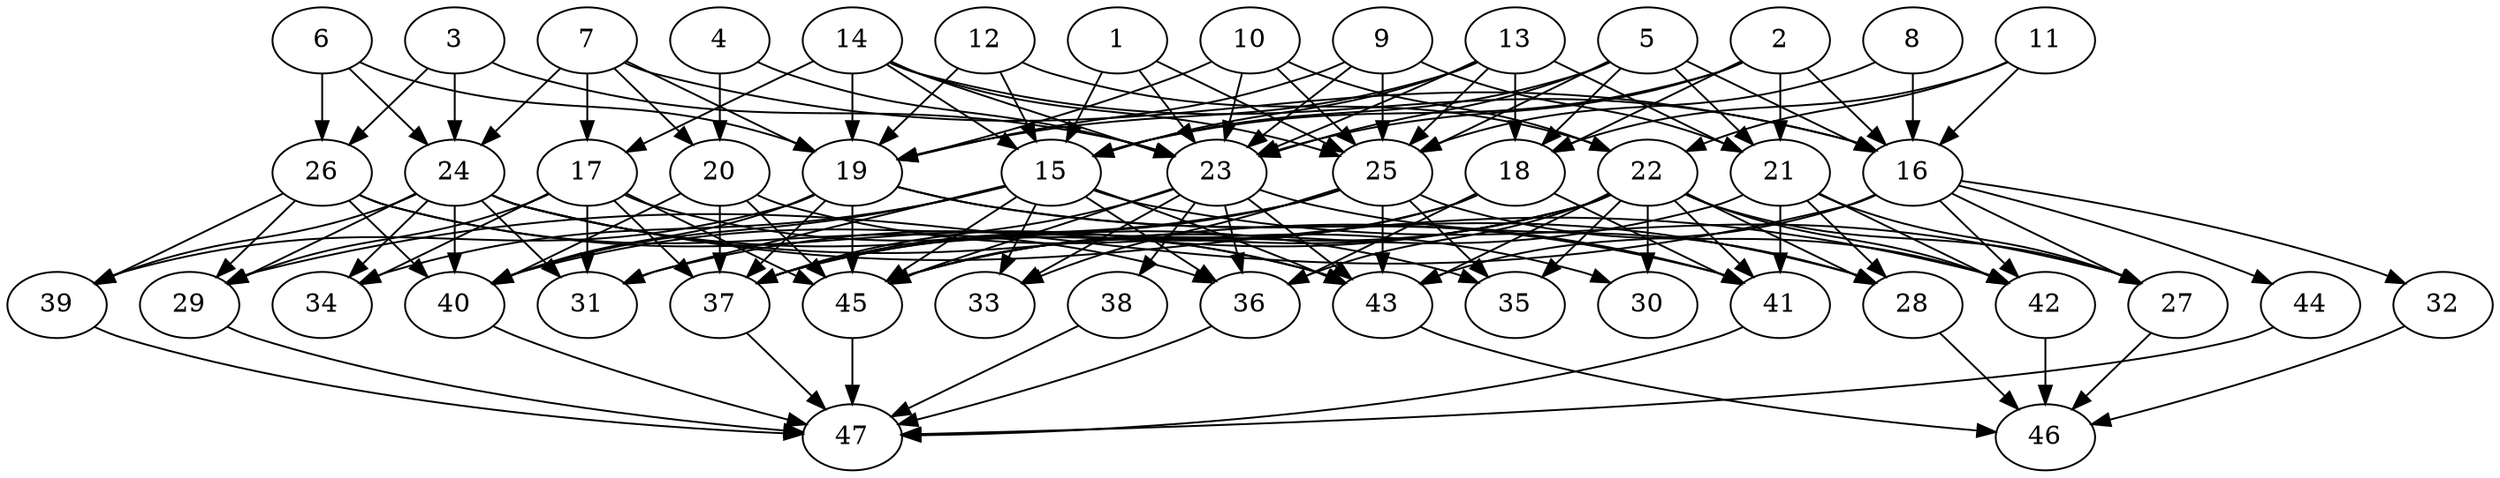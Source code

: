 // DAG (tier=3-complex, mode=data, n=47, ccr=0.549, fat=0.777, density=0.642, regular=0.391, jump=0.269, mindata=4194304, maxdata=33554432)
// DAG automatically generated by daggen at Sun Aug 24 16:33:35 2025
// /home/ermia/Project/Environments/daggen/bin/daggen --dot --ccr 0.549 --fat 0.777 --regular 0.391 --density 0.642 --jump 0.269 --mindata 4194304 --maxdata 33554432 -n 47 
digraph G {
  1 [size="85292392020475360", alpha="0.20", expect_size="42646196010237680"]
  1 -> 15 [size ="2153662101061632"]
  1 -> 23 [size ="2153662101061632"]
  1 -> 25 [size ="2153662101061632"]
  2 [size="7901250831866353664", alpha="0.14", expect_size="3950625415933176832"]
  2 -> 15 [size ="4123447449878528"]
  2 -> 16 [size ="4123447449878528"]
  2 -> 18 [size ="4123447449878528"]
  2 -> 21 [size ="4123447449878528"]
  2 -> 23 [size ="4123447449878528"]
  3 [size="25102941178287899017216", alpha="0.03", expect_size="12551470589143949508608"]
  3 -> 23 [size ="6858667131404288"]
  3 -> 24 [size ="6858667131404288"]
  3 -> 26 [size ="6858667131404288"]
  4 [size="2794165514564039680", alpha="0.16", expect_size="1397082757282019840"]
  4 -> 20 [size ="4234661794414592"]
  4 -> 23 [size ="4234661794414592"]
  5 [size="4891661273781884928", alpha="0.19", expect_size="2445830636890942464"]
  5 -> 15 [size ="6403541568585728"]
  5 -> 16 [size ="6403541568585728"]
  5 -> 18 [size ="6403541568585728"]
  5 -> 21 [size ="6403541568585728"]
  5 -> 23 [size ="6403541568585728"]
  5 -> 25 [size ="6403541568585728"]
  6 [size="1555476824421564416000", alpha="0.16", expect_size="777738412210782208000"]
  6 -> 19 [size ="1073986981068800"]
  6 -> 24 [size ="1073986981068800"]
  6 -> 26 [size ="1073986981068800"]
  7 [size="11963465722561964032", alpha="0.05", expect_size="5981732861280982016"]
  7 -> 16 [size ="7768745434939392"]
  7 -> 17 [size ="7768745434939392"]
  7 -> 19 [size ="7768745434939392"]
  7 -> 20 [size ="7768745434939392"]
  7 -> 24 [size ="7768745434939392"]
  8 [size="11541116738147153084416", alpha="0.01", expect_size="5770558369073576542208"]
  8 -> 16 [size ="4085594024050688"]
  8 -> 25 [size ="4085594024050688"]
  9 [size="10214041901854253056", alpha="0.06", expect_size="5107020950927126528"]
  9 -> 19 [size ="4404450340896768"]
  9 -> 21 [size ="4404450340896768"]
  9 -> 23 [size ="4404450340896768"]
  9 -> 25 [size ="4404450340896768"]
  10 [size="896230737445300480", alpha="0.02", expect_size="448115368722650240"]
  10 -> 19 [size ="1119642684751872"]
  10 -> 22 [size ="1119642684751872"]
  10 -> 23 [size ="1119642684751872"]
  10 -> 25 [size ="1119642684751872"]
  11 [size="319053302599996407808", alpha="0.15", expect_size="159526651299998203904"]
  11 -> 16 [size ="373535730040832"]
  11 -> 18 [size ="373535730040832"]
  11 -> 22 [size ="373535730040832"]
  12 [size="8498200804490917", alpha="0.18", expect_size="4249100402245458"]
  12 -> 15 [size ="323915998035968"]
  12 -> 19 [size ="323915998035968"]
  12 -> 22 [size ="323915998035968"]
  13 [size="3440219980404294656", alpha="0.14", expect_size="1720109990202147328"]
  13 -> 15 [size ="2492085114503168"]
  13 -> 18 [size ="2492085114503168"]
  13 -> 19 [size ="2492085114503168"]
  13 -> 21 [size ="2492085114503168"]
  13 -> 23 [size ="2492085114503168"]
  13 -> 25 [size ="2492085114503168"]
  14 [size="19617707273997336444928", alpha="0.14", expect_size="9808853636998668222464"]
  14 -> 15 [size ="5819095530340352"]
  14 -> 16 [size ="5819095530340352"]
  14 -> 17 [size ="5819095530340352"]
  14 -> 19 [size ="5819095530340352"]
  14 -> 23 [size ="5819095530340352"]
  14 -> 25 [size ="5819095530340352"]
  15 [size="5332902141567368192", alpha="0.12", expect_size="2666451070783684096"]
  15 -> 27 [size ="8495705157009408"]
  15 -> 31 [size ="8495705157009408"]
  15 -> 33 [size ="8495705157009408"]
  15 -> 34 [size ="8495705157009408"]
  15 -> 36 [size ="8495705157009408"]
  15 -> 40 [size ="8495705157009408"]
  15 -> 43 [size ="8495705157009408"]
  15 -> 45 [size ="8495705157009408"]
  16 [size="800151371166355712", alpha="0.17", expect_size="400075685583177856"]
  16 -> 27 [size ="691001316343808"]
  16 -> 29 [size ="691001316343808"]
  16 -> 32 [size ="691001316343808"]
  16 -> 42 [size ="691001316343808"]
  16 -> 43 [size ="691001316343808"]
  16 -> 44 [size ="691001316343808"]
  17 [size="84479697227874304000", alpha="0.05", expect_size="42239848613937152000"]
  17 -> 29 [size ="154025118924800"]
  17 -> 31 [size ="154025118924800"]
  17 -> 34 [size ="154025118924800"]
  17 -> 37 [size ="154025118924800"]
  17 -> 43 [size ="154025118924800"]
  17 -> 45 [size ="154025118924800"]
  18 [size="22318296451642294272000", alpha="0.18", expect_size="11159148225821147136000"]
  18 -> 36 [size ="6341578142515200"]
  18 -> 37 [size ="6341578142515200"]
  18 -> 41 [size ="6341578142515200"]
  18 -> 45 [size ="6341578142515200"]
  19 [size="361236206492581888000", alpha="0.03", expect_size="180618103246290944000"]
  19 -> 28 [size ="405773955891200"]
  19 -> 37 [size ="405773955891200"]
  19 -> 39 [size ="405773955891200"]
  19 -> 40 [size ="405773955891200"]
  19 -> 41 [size ="405773955891200"]
  19 -> 45 [size ="405773955891200"]
  20 [size="36516966026771720830976", alpha="0.09", expect_size="18258483013385860415488"]
  20 -> 30 [size ="8805481560670208"]
  20 -> 37 [size ="8805481560670208"]
  20 -> 40 [size ="8805481560670208"]
  20 -> 45 [size ="8805481560670208"]
  21 [size="183916746731195200", alpha="0.06", expect_size="91958373365597600"]
  21 -> 27 [size ="3087224639848448"]
  21 -> 28 [size ="3087224639848448"]
  21 -> 41 [size ="3087224639848448"]
  21 -> 42 [size ="3087224639848448"]
  21 -> 45 [size ="3087224639848448"]
  22 [size="5957044297658404864", alpha="0.09", expect_size="2978522148829202432"]
  22 -> 27 [size ="2662925768589312"]
  22 -> 28 [size ="2662925768589312"]
  22 -> 30 [size ="2662925768589312"]
  22 -> 31 [size ="2662925768589312"]
  22 -> 35 [size ="2662925768589312"]
  22 -> 36 [size ="2662925768589312"]
  22 -> 37 [size ="2662925768589312"]
  22 -> 41 [size ="2662925768589312"]
  22 -> 42 [size ="2662925768589312"]
  22 -> 43 [size ="2662925768589312"]
  22 -> 45 [size ="2662925768589312"]
  23 [size="19055591955377313284096", alpha="0.19", expect_size="9527795977688656642048"]
  23 -> 28 [size ="5707399637762048"]
  23 -> 33 [size ="5707399637762048"]
  23 -> 36 [size ="5707399637762048"]
  23 -> 37 [size ="5707399637762048"]
  23 -> 38 [size ="5707399637762048"]
  23 -> 43 [size ="5707399637762048"]
  23 -> 45 [size ="5707399637762048"]
  24 [size="1978049184404958464", alpha="0.05", expect_size="989024592202479232"]
  24 -> 29 [size ="922907278573568"]
  24 -> 31 [size ="922907278573568"]
  24 -> 34 [size ="922907278573568"]
  24 -> 35 [size ="922907278573568"]
  24 -> 39 [size ="922907278573568"]
  24 -> 40 [size ="922907278573568"]
  24 -> 41 [size ="922907278573568"]
  24 -> 42 [size ="922907278573568"]
  25 [size="4244451962650676224", alpha="0.03", expect_size="2122225981325338112"]
  25 -> 33 [size ="1549960155758592"]
  25 -> 35 [size ="1549960155758592"]
  25 -> 37 [size ="1549960155758592"]
  25 -> 40 [size ="1549960155758592"]
  25 -> 42 [size ="1549960155758592"]
  25 -> 43 [size ="1549960155758592"]
  26 [size="92781505373341220864", alpha="0.02", expect_size="46390752686670610432"]
  26 -> 29 [size ="163957365014528"]
  26 -> 36 [size ="163957365014528"]
  26 -> 39 [size ="163957365014528"]
  26 -> 40 [size ="163957365014528"]
  26 -> 43 [size ="163957365014528"]
  27 [size="149565375223042272", alpha="0.11", expect_size="74782687611521136"]
  27 -> 46 [size ="3206802971820032"]
  28 [size="9304626946412056576", alpha="0.07", expect_size="4652313473206028288"]
  28 -> 46 [size ="6757818052902912"]
  29 [size="1832329551020032000000", alpha="0.15", expect_size="916164775510016000000"]
  29 -> 47 [size ="1197914193920000"]
  30 [size="287023812127776576", alpha="0.12", expect_size="143511906063888288"]
  31 [size="79119746480214768", alpha="0.16", expect_size="39559873240107384"]
  32 [size="187072740637411712", alpha="0.05", expect_size="93536370318705856"]
  32 -> 46 [size ="7706581454028800"]
  33 [size="1257957109908213248", alpha="0.04", expect_size="628978554954106624"]
  34 [size="3421077205189481984", alpha="0.19", expect_size="1710538602594740992"]
  35 [size="550168233836221038592", alpha="0.20", expect_size="275084116918110519296"]
  36 [size="13428759109725335552", alpha="0.04", expect_size="6714379554862667776"]
  36 -> 47 [size ="8058852029235200"]
  37 [size="35408892089415480", alpha="0.08", expect_size="17704446044707740"]
  37 -> 47 [size ="3617392215195648"]
  38 [size="4154936779975449088", alpha="0.06", expect_size="2077468389987724544"]
  38 -> 47 [size ="4939944623603712"]
  39 [size="3472170777999705600", alpha="0.06", expect_size="1736085388999852800"]
  39 -> 47 [size ="2037004749504512"]
  40 [size="97571458097296000", alpha="0.19", expect_size="48785729048648000"]
  40 -> 47 [size ="5921617045618688"]
  41 [size="14450944650404122624", alpha="0.02", expect_size="7225472325202061312"]
  41 -> 47 [size ="4795266234318848"]
  42 [size="4039637414491243675648", alpha="0.11", expect_size="2019818707245621837824"]
  42 -> 46 [size ="2029169118543872"]
  43 [size="384803940687028416", alpha="0.20", expect_size="192401970343514208"]
  43 -> 46 [size ="223005573644288"]
  44 [size="359330207605621184", alpha="0.12", expect_size="179665103802810592"]
  44 -> 47 [size ="143083647795200"]
  45 [size="29346160096175301066752", alpha="0.12", expect_size="14673080048087650533376"]
  45 -> 47 [size ="7611276666601472"]
  46 [size="4184192301197869568", alpha="0.14", expect_size="2092096150598934784"]
  47 [size="5087652823504586276864", alpha="0.05", expect_size="2543826411752293138432"]
}